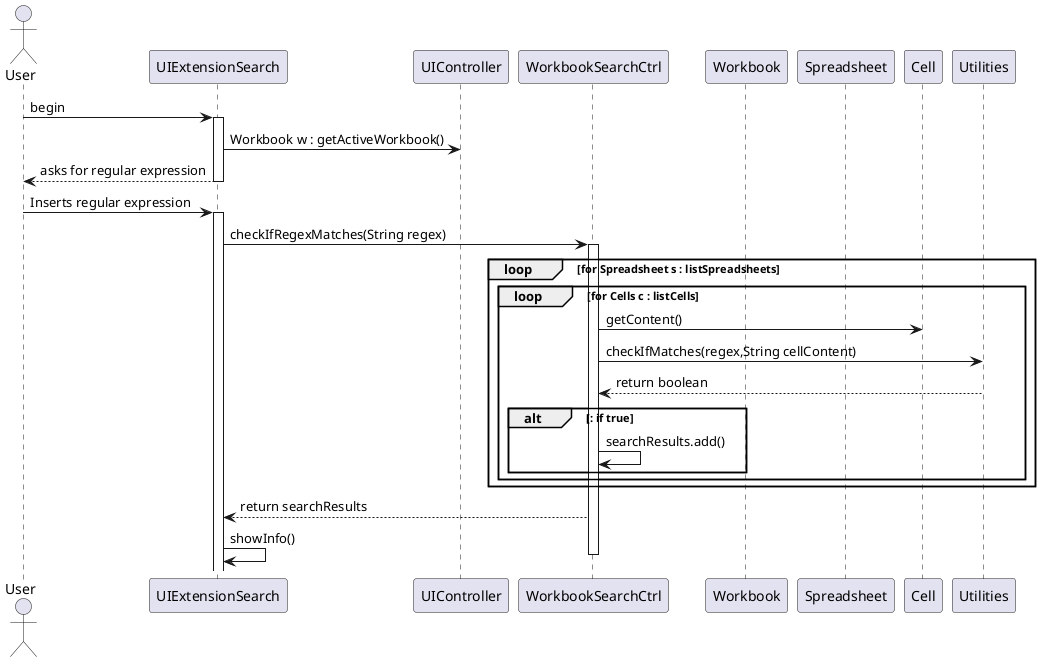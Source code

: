 @startuml 

    actor User 
    participant "UIExtensionSearch" as UI
    participant "UIController" as UIctrl
    participant "WorkbookSearchCtrl" as ctrl
    participant "Workbook" as WBOOK
    participant "Spreadsheet" as sheet
    participant "Cell" as cll
    participant "Utilities" as util

    User -> UI : begin
    activate UI 
    UI -> UIctrl : Workbook w : getActiveWorkbook()
    User <-- UI : asks for regular expression
    deactivate ctrl
    deactivate UI
    User -> UI : Inserts regular expression
    activate UI
    UI -> ctrl : checkIfRegexMatches(String regex)
    activate ctrl
    loop for Spreadsheet s : listSpreadsheets
    loop for Cells c : listCells
    ctrl -> cll : getContent()
    ctrl -> util : checkIfMatches(regex,String cellContent)
    ctrl <-- util : return boolean
    alt : if true
    ctrl -> ctrl : searchResults.add()
    end
    end
    end
    UI <-- ctrl : return searchResults
    UI -> UI : showInfo()
    deactivate ctrl
    
@enduml

